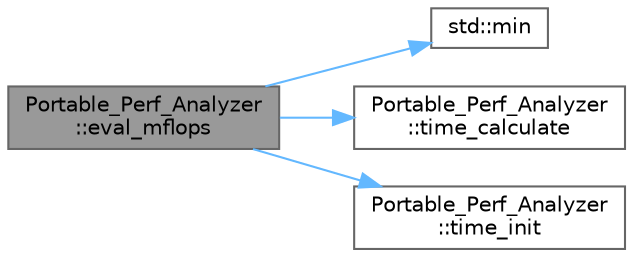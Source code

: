digraph "Portable_Perf_Analyzer::eval_mflops"
{
 // LATEX_PDF_SIZE
  bgcolor="transparent";
  edge [fontname=Helvetica,fontsize=10,labelfontname=Helvetica,labelfontsize=10];
  node [fontname=Helvetica,fontsize=10,shape=box,height=0.2,width=0.4];
  rankdir="LR";
  Node1 [id="Node000001",label="Portable_Perf_Analyzer\l::eval_mflops",height=0.2,width=0.4,color="gray40", fillcolor="grey60", style="filled", fontcolor="black",tooltip=" "];
  Node1 -> Node2 [id="edge1_Node000001_Node000002",color="steelblue1",style="solid",tooltip=" "];
  Node2 [id="Node000002",label="std::min",height=0.2,width=0.4,color="grey40", fillcolor="white", style="filled",URL="$namespacestd.html#ac7b9885417769949d76890454b6d072e",tooltip=" "];
  Node1 -> Node3 [id="edge2_Node000001_Node000003",color="steelblue1",style="solid",tooltip=" "];
  Node3 [id="Node000003",label="Portable_Perf_Analyzer\l::time_calculate",height=0.2,width=0.4,color="grey40", fillcolor="white", style="filled",URL="$class_portable___perf___analyzer.html#a79a8450d03fa507442062882b4ef864f",tooltip=" "];
  Node1 -> Node4 [id="edge3_Node000001_Node000004",color="steelblue1",style="solid",tooltip=" "];
  Node4 [id="Node000004",label="Portable_Perf_Analyzer\l::time_init",height=0.2,width=0.4,color="grey40", fillcolor="white", style="filled",URL="$class_portable___perf___analyzer.html#a71b2de0ccfa0ab1ef2e59821331821af",tooltip=" "];
}
